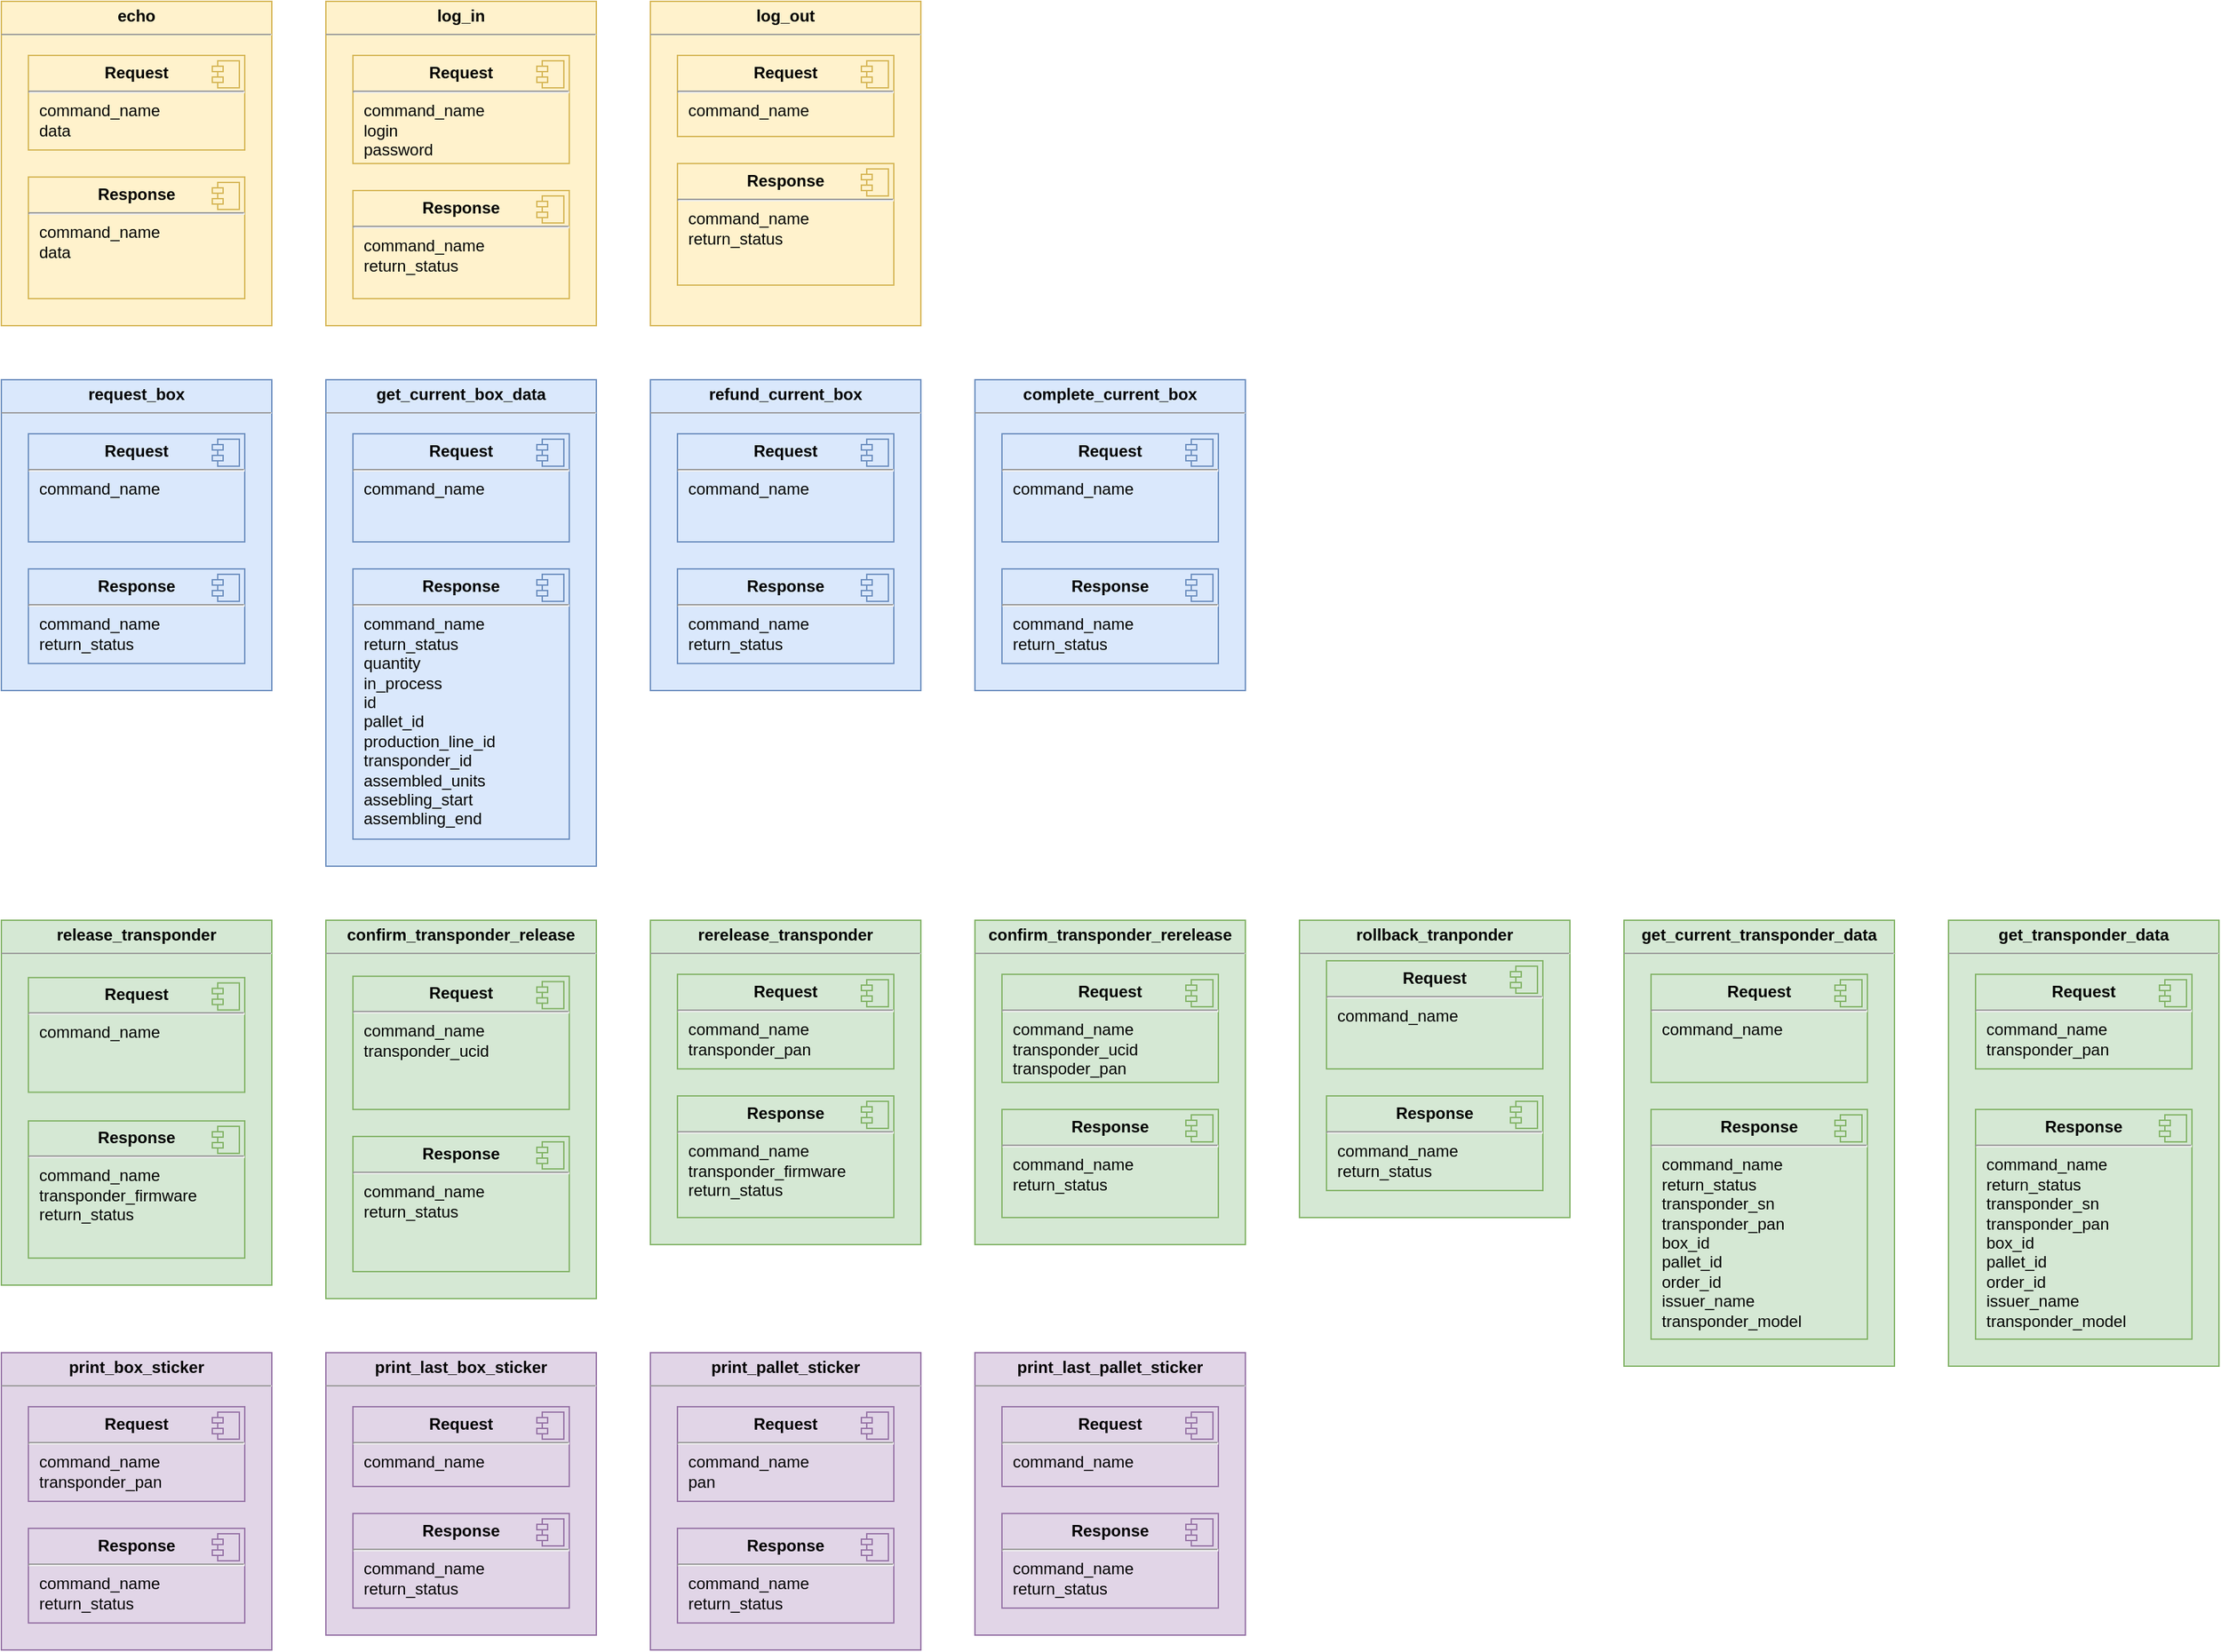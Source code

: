 <mxfile version="13.9.9" type="device"><diagram name="Страница — 1" id="kFqAxZqhLaCWA6rK5BQJ"><mxGraphModel dx="862" dy="2862" grid="1" gridSize="10" guides="1" tooltips="1" connect="1" arrows="1" fold="1" page="0" pageScale="1" pageWidth="3300" pageHeight="4681" math="0" shadow="0"><root><mxCell id="0"/><mxCell id="1" parent="0"/><mxCell id="i1aRWqeUmarmmDyaaDoz-25" value="&lt;p style=&quot;margin: 0px ; margin-top: 4px ; text-align: center&quot;&gt;&lt;b style=&quot;text-align: left&quot;&gt;rerelease_transponder&lt;/b&gt;&lt;br&gt;&lt;/p&gt;&lt;hr size=&quot;1&quot;&gt;&lt;div style=&quot;height: 2px&quot;&gt;&lt;/div&gt;" style="verticalAlign=top;align=left;overflow=fill;fontSize=12;fontFamily=Helvetica;html=1;fillColor=#d5e8d4;strokeColor=#82b366;" parent="1" vertex="1"><mxGeometry x="1320" y="-1240" width="200" height="240" as="geometry"/></mxCell><mxCell id="i1aRWqeUmarmmDyaaDoz-26" value="&lt;p style=&quot;margin: 0px ; margin-top: 6px ; text-align: center&quot;&gt;&lt;span style=&quot;text-align: left&quot;&gt;&lt;b&gt;Request&lt;/b&gt;&lt;/span&gt;&lt;br&gt;&lt;/p&gt;&lt;hr&gt;&lt;p style=&quot;border-color: var(--border-color); margin: 0px 0px 0px 8px;&quot;&gt;command_name&lt;br&gt;&lt;/p&gt;&lt;p style=&quot;border-color: var(--border-color); margin: 0px 0px 0px 8px;&quot;&gt;transponder_pan&lt;/p&gt;&lt;p style=&quot;margin: 0px ; margin-left: 8px&quot;&gt;&lt;br&gt;&lt;/p&gt;&lt;p style=&quot;margin: 0px ; margin-left: 8px&quot;&gt;&lt;br&gt;&lt;/p&gt;" style="align=left;overflow=fill;html=1;dropTarget=0;fillColor=#d5e8d4;strokeColor=#82b366;" parent="1" vertex="1"><mxGeometry x="1340" y="-1200" width="160" height="70" as="geometry"/></mxCell><mxCell id="i1aRWqeUmarmmDyaaDoz-27" value="" style="shape=component;jettyWidth=8;jettyHeight=4;fillColor=#d5e8d4;strokeColor=#82b366;" parent="i1aRWqeUmarmmDyaaDoz-26" vertex="1"><mxGeometry x="1" width="20" height="20" relative="1" as="geometry"><mxPoint x="-24" y="4" as="offset"/></mxGeometry></mxCell><mxCell id="i1aRWqeUmarmmDyaaDoz-28" value="&lt;p style=&quot;margin: 0px ; margin-top: 6px ; text-align: center&quot;&gt;&lt;span style=&quot;text-align: left&quot;&gt;&lt;b&gt;Response&lt;/b&gt;&lt;/span&gt;&lt;br&gt;&lt;/p&gt;&lt;hr&gt;&lt;p style=&quot;margin: 0px 0px 0px 8px&quot;&gt;command_name&lt;br&gt;&lt;/p&gt;&lt;p style=&quot;margin: 0px 0px 0px 8px&quot;&gt;&lt;span&gt;transponder_firmware&lt;/span&gt;&lt;br&gt;&lt;/p&gt;&lt;p style=&quot;margin: 0px ; margin-left: 8px&quot;&gt;return_status&lt;/p&gt;" style="align=left;overflow=fill;html=1;dropTarget=0;fillColor=#d5e8d4;strokeColor=#82b366;" parent="1" vertex="1"><mxGeometry x="1340" y="-1110" width="160" height="90" as="geometry"/></mxCell><mxCell id="i1aRWqeUmarmmDyaaDoz-29" value="" style="shape=component;jettyWidth=8;jettyHeight=4;fillColor=#d5e8d4;strokeColor=#82b366;" parent="i1aRWqeUmarmmDyaaDoz-28" vertex="1"><mxGeometry x="1" width="20" height="20" relative="1" as="geometry"><mxPoint x="-24" y="4" as="offset"/></mxGeometry></mxCell><mxCell id="i1aRWqeUmarmmDyaaDoz-17" value="&lt;p style=&quot;text-align: center ; margin: 4px 0px 0px&quot;&gt;&lt;b&gt;confirm_transponder_release&lt;/b&gt;&lt;/p&gt;&lt;hr size=&quot;1&quot;&gt;&lt;div style=&quot;height: 2px&quot;&gt;&lt;/div&gt;" style="verticalAlign=top;align=left;overflow=fill;fontSize=12;fontFamily=Helvetica;html=1;fillColor=#d5e8d4;strokeColor=#82b366;" parent="1" vertex="1"><mxGeometry x="1080" y="-1240" width="200" height="280" as="geometry"/></mxCell><mxCell id="i1aRWqeUmarmmDyaaDoz-18" value="&lt;p style=&quot;margin: 0px ; margin-top: 6px ; text-align: center&quot;&gt;&lt;span style=&quot;text-align: left&quot;&gt;&lt;b&gt;Request&lt;/b&gt;&lt;/span&gt;&lt;br&gt;&lt;/p&gt;&lt;hr&gt;&lt;p style=&quot;margin: 0px 0px 0px 8px&quot;&gt;command_name&lt;br&gt;&lt;/p&gt;&lt;p style=&quot;margin: 0px 0px 0px 8px&quot;&gt;&lt;span&gt;transponder_ucid&lt;/span&gt;&lt;br&gt;&lt;/p&gt;&lt;p style=&quot;margin: 0px ; margin-left: 8px&quot;&gt;&lt;br&gt;&lt;/p&gt;" style="align=left;overflow=fill;html=1;dropTarget=0;fillColor=#d5e8d4;strokeColor=#82b366;" parent="1" vertex="1"><mxGeometry x="1100" y="-1198.57" width="160" height="98.57" as="geometry"/></mxCell><mxCell id="i1aRWqeUmarmmDyaaDoz-19" value="" style="shape=component;jettyWidth=8;jettyHeight=4;fillColor=#d5e8d4;strokeColor=#82b366;" parent="i1aRWqeUmarmmDyaaDoz-18" vertex="1"><mxGeometry x="1" width="20" height="20" relative="1" as="geometry"><mxPoint x="-24" y="4" as="offset"/></mxGeometry></mxCell><mxCell id="i1aRWqeUmarmmDyaaDoz-20" value="&lt;p style=&quot;margin: 0px ; margin-top: 6px ; text-align: center&quot;&gt;&lt;span style=&quot;text-align: left&quot;&gt;&lt;b&gt;Response&lt;/b&gt;&lt;/span&gt;&lt;br&gt;&lt;/p&gt;&lt;hr&gt;&lt;p style=&quot;margin: 0px 0px 0px 8px&quot;&gt;command_name&lt;br&gt;&lt;/p&gt;&lt;p style=&quot;margin: 0px 0px 0px 8px&quot;&gt;&lt;span&gt;return_status&lt;/span&gt;&lt;br&gt;&lt;/p&gt;" style="align=left;overflow=fill;html=1;dropTarget=0;fillColor=#d5e8d4;strokeColor=#82b366;" parent="1" vertex="1"><mxGeometry x="1100" y="-1080" width="160" height="100" as="geometry"/></mxCell><mxCell id="i1aRWqeUmarmmDyaaDoz-21" value="" style="shape=component;jettyWidth=8;jettyHeight=4;fillColor=#d5e8d4;strokeColor=#82b366;" parent="i1aRWqeUmarmmDyaaDoz-20" vertex="1"><mxGeometry x="1" width="20" height="20" relative="1" as="geometry"><mxPoint x="-24" y="4" as="offset"/></mxGeometry></mxCell><mxCell id="i1aRWqeUmarmmDyaaDoz-31" value="&lt;p style=&quot;text-align: center ; margin: 4px 0px 0px&quot;&gt;&lt;b&gt;confirm_transponder_rerelease&lt;/b&gt;&lt;/p&gt;&lt;hr size=&quot;1&quot;&gt;&lt;div style=&quot;height: 2px&quot;&gt;&lt;/div&gt;" style="verticalAlign=top;align=left;overflow=fill;fontSize=12;fontFamily=Helvetica;html=1;fillColor=#d5e8d4;strokeColor=#82b366;" parent="1" vertex="1"><mxGeometry x="1560" y="-1240" width="200" height="240" as="geometry"/></mxCell><mxCell id="i1aRWqeUmarmmDyaaDoz-32" value="&lt;p style=&quot;margin: 0px ; margin-top: 6px ; text-align: center&quot;&gt;&lt;span style=&quot;text-align: left&quot;&gt;&lt;b&gt;Request&lt;/b&gt;&lt;/span&gt;&lt;br&gt;&lt;/p&gt;&lt;hr&gt;&lt;p style=&quot;margin: 0px ; margin-left: 8px&quot;&gt;command_name&lt;/p&gt;&lt;p style=&quot;margin: 0px ; margin-left: 8px&quot;&gt;transponder_ucid&lt;/p&gt;&lt;p style=&quot;margin: 0px ; margin-left: 8px&quot;&gt;transpoder_pan&lt;/p&gt;" style="align=left;overflow=fill;html=1;dropTarget=0;fillColor=#d5e8d4;strokeColor=#82b366;" parent="1" vertex="1"><mxGeometry x="1580" y="-1200" width="160" height="80" as="geometry"/></mxCell><mxCell id="i1aRWqeUmarmmDyaaDoz-33" value="" style="shape=component;jettyWidth=8;jettyHeight=4;fillColor=#d5e8d4;strokeColor=#82b366;" parent="i1aRWqeUmarmmDyaaDoz-32" vertex="1"><mxGeometry x="1" width="20" height="20" relative="1" as="geometry"><mxPoint x="-24" y="4" as="offset"/></mxGeometry></mxCell><mxCell id="i1aRWqeUmarmmDyaaDoz-34" value="&lt;p style=&quot;margin: 0px ; margin-top: 6px ; text-align: center&quot;&gt;&lt;span style=&quot;text-align: left&quot;&gt;&lt;b&gt;Response&lt;/b&gt;&lt;/span&gt;&lt;br&gt;&lt;/p&gt;&lt;hr&gt;&lt;p style=&quot;margin: 0px 0px 0px 8px&quot;&gt;command_name&lt;br&gt;&lt;/p&gt;&lt;p style=&quot;margin: 0px 0px 0px 8px&quot;&gt;&lt;span&gt;return_status&lt;/span&gt;&lt;br&gt;&lt;/p&gt;" style="align=left;overflow=fill;html=1;dropTarget=0;fillColor=#d5e8d4;strokeColor=#82b366;" parent="1" vertex="1"><mxGeometry x="1580" y="-1100" width="160" height="80" as="geometry"/></mxCell><mxCell id="i1aRWqeUmarmmDyaaDoz-35" value="" style="shape=component;jettyWidth=8;jettyHeight=4;fillColor=#d5e8d4;strokeColor=#82b366;" parent="i1aRWqeUmarmmDyaaDoz-34" vertex="1"><mxGeometry x="1" width="20" height="20" relative="1" as="geometry"><mxPoint x="-24" y="4" as="offset"/></mxGeometry></mxCell><mxCell id="i1aRWqeUmarmmDyaaDoz-44" value="&lt;p style=&quot;text-align: center; margin: 4px 0px 0px;&quot;&gt;&lt;b&gt;log_in&lt;/b&gt;&lt;/p&gt;&lt;hr size=&quot;1&quot;&gt;&lt;div style=&quot;height: 2px&quot;&gt;&lt;/div&gt;" style="verticalAlign=top;align=left;overflow=fill;fontSize=12;fontFamily=Helvetica;html=1;strokeColor=#d6b656;fillColor=#fff2cc;" parent="1" vertex="1"><mxGeometry x="1080" y="-1920" width="200" height="240" as="geometry"/></mxCell><mxCell id="i1aRWqeUmarmmDyaaDoz-45" value="&lt;p style=&quot;margin: 0px ; margin-top: 6px ; text-align: center&quot;&gt;&lt;span style=&quot;text-align: left&quot;&gt;&lt;b&gt;Request&lt;/b&gt;&lt;/span&gt;&lt;br&gt;&lt;/p&gt;&lt;hr&gt;&lt;p style=&quot;margin: 0px ; margin-left: 8px&quot;&gt;command_name&lt;br&gt;&lt;/p&gt;&lt;p style=&quot;margin: 0px ; margin-left: 8px&quot;&gt;login&lt;/p&gt;&lt;p style=&quot;margin: 0px ; margin-left: 8px&quot;&gt;password&lt;/p&gt;&lt;p style=&quot;margin: 0px ; margin-left: 8px&quot;&gt;&lt;br&gt;&lt;/p&gt;" style="align=left;overflow=fill;html=1;dropTarget=0;fillColor=#fff2cc;strokeColor=#d6b656;" parent="1" vertex="1"><mxGeometry x="1100" y="-1880" width="160" height="80" as="geometry"/></mxCell><mxCell id="i1aRWqeUmarmmDyaaDoz-46" value="" style="shape=component;jettyWidth=8;jettyHeight=4;fillColor=#fff2cc;strokeColor=#d6b656;" parent="i1aRWqeUmarmmDyaaDoz-45" vertex="1"><mxGeometry x="1" width="20" height="20" relative="1" as="geometry"><mxPoint x="-24" y="4" as="offset"/></mxGeometry></mxCell><mxCell id="i1aRWqeUmarmmDyaaDoz-47" value="&lt;p style=&quot;margin: 0px ; margin-top: 6px ; text-align: center&quot;&gt;&lt;span style=&quot;text-align: left&quot;&gt;&lt;b&gt;Response&lt;/b&gt;&lt;/span&gt;&lt;br&gt;&lt;/p&gt;&lt;hr&gt;&lt;p style=&quot;margin: 0px 0px 0px 8px&quot;&gt;command_name&lt;br&gt;&lt;/p&gt;&lt;p style=&quot;margin: 0px ; margin-left: 8px&quot;&gt;&lt;span&gt;return_status&lt;/span&gt;&lt;/p&gt;&lt;p style=&quot;margin: 0px ; margin-left: 8px&quot;&gt;&lt;br&gt;&lt;/p&gt;&lt;p style=&quot;margin: 0px ; margin-left: 8px&quot;&gt;&lt;br&gt;&lt;/p&gt;" style="align=left;overflow=fill;html=1;dropTarget=0;fillColor=#fff2cc;strokeColor=#d6b656;" parent="1" vertex="1"><mxGeometry x="1100" y="-1780" width="160" height="80" as="geometry"/></mxCell><mxCell id="i1aRWqeUmarmmDyaaDoz-48" value="" style="shape=component;jettyWidth=8;jettyHeight=4;fillColor=#fff2cc;strokeColor=#d6b656;" parent="i1aRWqeUmarmmDyaaDoz-47" vertex="1"><mxGeometry x="1" width="20" height="20" relative="1" as="geometry"><mxPoint x="-24" y="4" as="offset"/></mxGeometry></mxCell><mxCell id="1n4xFFLPmtJnN53PhAfy-1" value="&lt;p style=&quot;text-align: center; margin: 4px 0px 0px;&quot;&gt;&lt;b&gt;echo&lt;/b&gt;&lt;/p&gt;&lt;hr size=&quot;1&quot;&gt;&lt;div style=&quot;height: 2px&quot;&gt;&lt;/div&gt;" style="verticalAlign=top;align=left;overflow=fill;fontSize=12;fontFamily=Helvetica;html=1;fillColor=#fff2cc;strokeColor=#d6b656;" parent="1" vertex="1"><mxGeometry x="840" y="-1920" width="200" height="240" as="geometry"/></mxCell><mxCell id="1n4xFFLPmtJnN53PhAfy-2" value="&lt;p style=&quot;margin: 0px ; margin-top: 6px ; text-align: center&quot;&gt;&lt;span style=&quot;text-align: left&quot;&gt;&lt;b&gt;Request&lt;/b&gt;&lt;/span&gt;&lt;br&gt;&lt;/p&gt;&lt;hr&gt;&lt;p style=&quot;margin: 0px ; margin-left: 8px&quot;&gt;command_name&lt;br&gt;&lt;/p&gt;&lt;p style=&quot;margin: 0px ; margin-left: 8px&quot;&gt;data&lt;/p&gt;&lt;p style=&quot;margin: 0px ; margin-left: 8px&quot;&gt;&lt;br&gt;&lt;/p&gt;" style="align=left;overflow=fill;html=1;dropTarget=0;fillColor=#fff2cc;strokeColor=#d6b656;" parent="1" vertex="1"><mxGeometry x="860" y="-1880" width="160" height="70" as="geometry"/></mxCell><mxCell id="1n4xFFLPmtJnN53PhAfy-3" value="" style="shape=component;jettyWidth=8;jettyHeight=4;fillColor=#fff2cc;strokeColor=#d6b656;" parent="1n4xFFLPmtJnN53PhAfy-2" vertex="1"><mxGeometry x="1" width="20" height="20" relative="1" as="geometry"><mxPoint x="-24" y="4" as="offset"/></mxGeometry></mxCell><mxCell id="1n4xFFLPmtJnN53PhAfy-4" value="&lt;p style=&quot;margin: 0px ; margin-top: 6px ; text-align: center&quot;&gt;&lt;span style=&quot;text-align: left&quot;&gt;&lt;b&gt;Response&lt;/b&gt;&lt;/span&gt;&lt;br&gt;&lt;/p&gt;&lt;hr&gt;&lt;p style=&quot;margin: 0px 0px 0px 8px&quot;&gt;command_name&lt;br&gt;&lt;/p&gt;&lt;p style=&quot;margin: 0px ; margin-left: 8px&quot;&gt;data&lt;/p&gt;&lt;p style=&quot;margin: 0px ; margin-left: 8px&quot;&gt;&lt;br&gt;&lt;/p&gt;&lt;p style=&quot;margin: 0px ; margin-left: 8px&quot;&gt;&lt;br&gt;&lt;/p&gt;" style="align=left;overflow=fill;html=1;dropTarget=0;fillColor=#fff2cc;strokeColor=#d6b656;" parent="1" vertex="1"><mxGeometry x="860" y="-1790" width="160" height="90" as="geometry"/></mxCell><mxCell id="1n4xFFLPmtJnN53PhAfy-5" value="" style="shape=component;jettyWidth=8;jettyHeight=4;fillColor=#fff2cc;strokeColor=#d6b656;" parent="1n4xFFLPmtJnN53PhAfy-4" vertex="1"><mxGeometry x="1" width="20" height="20" relative="1" as="geometry"><mxPoint x="-24" y="4" as="offset"/></mxGeometry></mxCell><mxCell id="IBMiSXN4Z4BnC2q4ii5H-1" value="&lt;p style=&quot;text-align: center ; margin: 4px 0px 0px&quot;&gt;&lt;b&gt;print_box_sticker&lt;/b&gt;&lt;/p&gt;&lt;hr size=&quot;1&quot;&gt;&lt;div style=&quot;height: 2px&quot;&gt;&lt;/div&gt;" style="verticalAlign=top;align=left;overflow=fill;fontSize=12;fontFamily=Helvetica;html=1;fillColor=#e1d5e7;strokeColor=#9673a6;" parent="1" vertex="1"><mxGeometry x="840" y="-920" width="200" height="220" as="geometry"/></mxCell><mxCell id="IBMiSXN4Z4BnC2q4ii5H-2" value="&lt;p style=&quot;margin: 0px ; margin-top: 6px ; text-align: center&quot;&gt;&lt;span style=&quot;text-align: left&quot;&gt;&lt;b&gt;Request&lt;/b&gt;&lt;/span&gt;&lt;br&gt;&lt;/p&gt;&lt;hr&gt;&lt;p style=&quot;margin: 0px ; margin-left: 8px&quot;&gt;command_name&lt;br&gt;&lt;/p&gt;&lt;p style=&quot;margin: 0px ; margin-left: 8px&quot;&gt;transponder_pan&lt;/p&gt;&lt;p style=&quot;margin: 0px ; margin-left: 8px&quot;&gt;&lt;br&gt;&lt;/p&gt;&lt;p style=&quot;margin: 0px ; margin-left: 8px&quot;&gt;&lt;br&gt;&lt;/p&gt;" style="align=left;overflow=fill;html=1;dropTarget=0;fillColor=#e1d5e7;strokeColor=#9673a6;" parent="1" vertex="1"><mxGeometry x="860" y="-880" width="160" height="70" as="geometry"/></mxCell><mxCell id="IBMiSXN4Z4BnC2q4ii5H-3" value="" style="shape=component;jettyWidth=8;jettyHeight=4;fillColor=#e1d5e7;strokeColor=#9673a6;" parent="IBMiSXN4Z4BnC2q4ii5H-2" vertex="1"><mxGeometry x="1" width="20" height="20" relative="1" as="geometry"><mxPoint x="-24" y="4" as="offset"/></mxGeometry></mxCell><mxCell id="IBMiSXN4Z4BnC2q4ii5H-4" value="&lt;p style=&quot;margin: 0px ; margin-top: 6px ; text-align: center&quot;&gt;&lt;span style=&quot;text-align: left&quot;&gt;&lt;b&gt;Response&lt;/b&gt;&lt;/span&gt;&lt;br&gt;&lt;/p&gt;&lt;hr&gt;&lt;p style=&quot;margin: 0px 0px 0px 8px&quot;&gt;command_name&lt;br&gt;&lt;/p&gt;&lt;p style=&quot;margin: 0px 0px 0px 8px&quot;&gt;&lt;span&gt;return_status&lt;/span&gt;&lt;br&gt;&lt;/p&gt;&lt;p style=&quot;margin: 0px ; margin-left: 8px&quot;&gt;&lt;br&gt;&lt;/p&gt;&lt;p style=&quot;margin: 0px ; margin-left: 8px&quot;&gt;&lt;br&gt;&lt;/p&gt;&lt;p style=&quot;margin: 0px ; margin-left: 8px&quot;&gt;&lt;br&gt;&lt;/p&gt;" style="align=left;overflow=fill;html=1;dropTarget=0;fillColor=#e1d5e7;strokeColor=#9673a6;" parent="1" vertex="1"><mxGeometry x="860" y="-790" width="160" height="70" as="geometry"/></mxCell><mxCell id="IBMiSXN4Z4BnC2q4ii5H-5" value="" style="shape=component;jettyWidth=8;jettyHeight=4;fillColor=#e1d5e7;strokeColor=#9673a6;" parent="IBMiSXN4Z4BnC2q4ii5H-4" vertex="1"><mxGeometry x="1" width="20" height="20" relative="1" as="geometry"><mxPoint x="-24" y="4" as="offset"/></mxGeometry></mxCell><mxCell id="IBMiSXN4Z4BnC2q4ii5H-11" value="&lt;p style=&quot;text-align: center ; margin: 4px 0px 0px&quot;&gt;&lt;b&gt;print_pallet_sticker&lt;/b&gt;&lt;/p&gt;&lt;hr size=&quot;1&quot;&gt;&lt;div style=&quot;height: 2px&quot;&gt;&lt;/div&gt;" style="verticalAlign=top;align=left;overflow=fill;fontSize=12;fontFamily=Helvetica;html=1;fillColor=#e1d5e7;strokeColor=#9673a6;" parent="1" vertex="1"><mxGeometry x="1320" y="-920" width="200" height="220" as="geometry"/></mxCell><mxCell id="IBMiSXN4Z4BnC2q4ii5H-12" value="&lt;p style=&quot;margin: 0px ; margin-top: 6px ; text-align: center&quot;&gt;&lt;span style=&quot;text-align: left&quot;&gt;&lt;b&gt;Request&lt;/b&gt;&lt;/span&gt;&lt;br&gt;&lt;/p&gt;&lt;hr&gt;&lt;p style=&quot;margin: 0px ; margin-left: 8px&quot;&gt;command_name&lt;br&gt;&lt;/p&gt;&lt;p style=&quot;margin: 0px ; margin-left: 8px&quot;&gt;pan&lt;/p&gt;&lt;p style=&quot;margin: 0px ; margin-left: 8px&quot;&gt;&lt;br&gt;&lt;/p&gt;&lt;p style=&quot;margin: 0px ; margin-left: 8px&quot;&gt;&lt;br&gt;&lt;/p&gt;" style="align=left;overflow=fill;html=1;dropTarget=0;fillColor=#e1d5e7;strokeColor=#9673a6;" parent="1" vertex="1"><mxGeometry x="1340" y="-880" width="160" height="70" as="geometry"/></mxCell><mxCell id="IBMiSXN4Z4BnC2q4ii5H-13" value="" style="shape=component;jettyWidth=8;jettyHeight=4;fillColor=#e1d5e7;strokeColor=#9673a6;" parent="IBMiSXN4Z4BnC2q4ii5H-12" vertex="1"><mxGeometry x="1" width="20" height="20" relative="1" as="geometry"><mxPoint x="-24" y="4" as="offset"/></mxGeometry></mxCell><mxCell id="IBMiSXN4Z4BnC2q4ii5H-14" value="&lt;p style=&quot;margin: 0px ; margin-top: 6px ; text-align: center&quot;&gt;&lt;span style=&quot;text-align: left&quot;&gt;&lt;b&gt;Response&lt;/b&gt;&lt;/span&gt;&lt;br&gt;&lt;/p&gt;&lt;hr&gt;&lt;p style=&quot;margin: 0px 0px 0px 8px&quot;&gt;command_name&lt;br&gt;&lt;/p&gt;&lt;p style=&quot;margin: 0px 0px 0px 8px&quot;&gt;&lt;span&gt;return_status&lt;/span&gt;&lt;br&gt;&lt;/p&gt;&lt;p style=&quot;margin: 0px ; margin-left: 8px&quot;&gt;&lt;br&gt;&lt;/p&gt;&lt;p style=&quot;margin: 0px ; margin-left: 8px&quot;&gt;&lt;br&gt;&lt;/p&gt;&lt;p style=&quot;margin: 0px ; margin-left: 8px&quot;&gt;&lt;br&gt;&lt;/p&gt;" style="align=left;overflow=fill;html=1;dropTarget=0;fillColor=#e1d5e7;strokeColor=#9673a6;" parent="1" vertex="1"><mxGeometry x="1340" y="-790" width="160" height="70" as="geometry"/></mxCell><mxCell id="IBMiSXN4Z4BnC2q4ii5H-15" value="" style="shape=component;jettyWidth=8;jettyHeight=4;fillColor=#e1d5e7;strokeColor=#9673a6;" parent="IBMiSXN4Z4BnC2q4ii5H-14" vertex="1"><mxGeometry x="1" width="20" height="20" relative="1" as="geometry"><mxPoint x="-24" y="4" as="offset"/></mxGeometry></mxCell><mxCell id="IBMiSXN4Z4BnC2q4ii5H-20" value="&lt;p style=&quot;text-align: center ; margin: 4px 0px 0px&quot;&gt;&lt;b&gt;print_last_box_sticker&lt;/b&gt;&lt;/p&gt;&lt;hr size=&quot;1&quot;&gt;&lt;div style=&quot;height: 2px&quot;&gt;&lt;/div&gt;" style="verticalAlign=top;align=left;overflow=fill;fontSize=12;fontFamily=Helvetica;html=1;fillColor=#e1d5e7;strokeColor=#9673a6;" parent="1" vertex="1"><mxGeometry x="1080" y="-920" width="200" height="209" as="geometry"/></mxCell><mxCell id="IBMiSXN4Z4BnC2q4ii5H-21" value="&lt;p style=&quot;margin: 0px ; margin-top: 6px ; text-align: center&quot;&gt;&lt;span style=&quot;text-align: left&quot;&gt;&lt;b&gt;Request&lt;/b&gt;&lt;/span&gt;&lt;br&gt;&lt;/p&gt;&lt;hr&gt;&lt;p style=&quot;margin: 0px ; margin-left: 8px&quot;&gt;command_name&lt;/p&gt;&lt;p style=&quot;margin: 0px ; margin-left: 8px&quot;&gt;&lt;br&gt;&lt;/p&gt;&lt;p style=&quot;margin: 0px ; margin-left: 8px&quot;&gt;&lt;br&gt;&lt;/p&gt;" style="align=left;overflow=fill;html=1;dropTarget=0;fillColor=#e1d5e7;strokeColor=#9673a6;" parent="1" vertex="1"><mxGeometry x="1100" y="-880" width="160" height="59" as="geometry"/></mxCell><mxCell id="IBMiSXN4Z4BnC2q4ii5H-22" value="" style="shape=component;jettyWidth=8;jettyHeight=4;fillColor=#e1d5e7;strokeColor=#9673a6;" parent="IBMiSXN4Z4BnC2q4ii5H-21" vertex="1"><mxGeometry x="1" width="20" height="20" relative="1" as="geometry"><mxPoint x="-24" y="4" as="offset"/></mxGeometry></mxCell><mxCell id="IBMiSXN4Z4BnC2q4ii5H-23" value="&lt;p style=&quot;margin: 0px ; margin-top: 6px ; text-align: center&quot;&gt;&lt;span style=&quot;text-align: left&quot;&gt;&lt;b&gt;Response&lt;/b&gt;&lt;/span&gt;&lt;br&gt;&lt;/p&gt;&lt;hr&gt;&lt;p style=&quot;margin: 0px 0px 0px 8px&quot;&gt;command_name&lt;br&gt;&lt;/p&gt;&lt;p style=&quot;margin: 0px 0px 0px 8px&quot;&gt;&lt;span&gt;return_status&lt;/span&gt;&lt;br&gt;&lt;/p&gt;&lt;p style=&quot;margin: 0px ; margin-left: 8px&quot;&gt;&lt;br&gt;&lt;/p&gt;&lt;p style=&quot;margin: 0px ; margin-left: 8px&quot;&gt;&lt;br&gt;&lt;/p&gt;&lt;p style=&quot;margin: 0px ; margin-left: 8px&quot;&gt;&lt;br&gt;&lt;/p&gt;" style="align=left;overflow=fill;html=1;dropTarget=0;fillColor=#e1d5e7;strokeColor=#9673a6;" parent="1" vertex="1"><mxGeometry x="1100" y="-801" width="160" height="70" as="geometry"/></mxCell><mxCell id="IBMiSXN4Z4BnC2q4ii5H-24" value="" style="shape=component;jettyWidth=8;jettyHeight=4;fillColor=#e1d5e7;strokeColor=#9673a6;" parent="IBMiSXN4Z4BnC2q4ii5H-23" vertex="1"><mxGeometry x="1" width="20" height="20" relative="1" as="geometry"><mxPoint x="-24" y="4" as="offset"/></mxGeometry></mxCell><mxCell id="IBMiSXN4Z4BnC2q4ii5H-29" value="&lt;p style=&quot;text-align: center ; margin: 4px 0px 0px&quot;&gt;&lt;b&gt;print_last_pallet_sticker&lt;/b&gt;&lt;/p&gt;&lt;hr size=&quot;1&quot;&gt;&lt;div style=&quot;height: 2px&quot;&gt;&lt;/div&gt;" style="verticalAlign=top;align=left;overflow=fill;fontSize=12;fontFamily=Helvetica;html=1;fillColor=#e1d5e7;strokeColor=#9673a6;" parent="1" vertex="1"><mxGeometry x="1560" y="-920" width="200" height="209" as="geometry"/></mxCell><mxCell id="IBMiSXN4Z4BnC2q4ii5H-30" value="&lt;p style=&quot;margin: 0px ; margin-top: 6px ; text-align: center&quot;&gt;&lt;span style=&quot;text-align: left&quot;&gt;&lt;b&gt;Request&lt;/b&gt;&lt;/span&gt;&lt;br&gt;&lt;/p&gt;&lt;hr&gt;&lt;p style=&quot;margin: 0px ; margin-left: 8px&quot;&gt;command_name&lt;/p&gt;&lt;p style=&quot;margin: 0px ; margin-left: 8px&quot;&gt;&lt;br&gt;&lt;/p&gt;&lt;p style=&quot;margin: 0px ; margin-left: 8px&quot;&gt;&lt;br&gt;&lt;/p&gt;" style="align=left;overflow=fill;html=1;dropTarget=0;fillColor=#e1d5e7;strokeColor=#9673a6;" parent="1" vertex="1"><mxGeometry x="1580" y="-880" width="160" height="59" as="geometry"/></mxCell><mxCell id="IBMiSXN4Z4BnC2q4ii5H-31" value="" style="shape=component;jettyWidth=8;jettyHeight=4;fillColor=#e1d5e7;strokeColor=#9673a6;" parent="IBMiSXN4Z4BnC2q4ii5H-30" vertex="1"><mxGeometry x="1" width="20" height="20" relative="1" as="geometry"><mxPoint x="-24" y="4" as="offset"/></mxGeometry></mxCell><mxCell id="IBMiSXN4Z4BnC2q4ii5H-32" value="&lt;p style=&quot;margin: 0px ; margin-top: 6px ; text-align: center&quot;&gt;&lt;span style=&quot;text-align: left&quot;&gt;&lt;b&gt;Response&lt;/b&gt;&lt;/span&gt;&lt;br&gt;&lt;/p&gt;&lt;hr&gt;&lt;p style=&quot;margin: 0px 0px 0px 8px&quot;&gt;command_name&lt;br&gt;&lt;/p&gt;&lt;p style=&quot;margin: 0px 0px 0px 8px&quot;&gt;&lt;span&gt;return_status&lt;/span&gt;&lt;br&gt;&lt;/p&gt;&lt;p style=&quot;margin: 0px ; margin-left: 8px&quot;&gt;&lt;br&gt;&lt;/p&gt;&lt;p style=&quot;margin: 0px ; margin-left: 8px&quot;&gt;&lt;br&gt;&lt;/p&gt;&lt;p style=&quot;margin: 0px ; margin-left: 8px&quot;&gt;&lt;br&gt;&lt;/p&gt;" style="align=left;overflow=fill;html=1;dropTarget=0;fillColor=#e1d5e7;strokeColor=#9673a6;" parent="1" vertex="1"><mxGeometry x="1580" y="-801" width="160" height="70" as="geometry"/></mxCell><mxCell id="IBMiSXN4Z4BnC2q4ii5H-33" value="" style="shape=component;jettyWidth=8;jettyHeight=4;fillColor=#e1d5e7;strokeColor=#9673a6;" parent="IBMiSXN4Z4BnC2q4ii5H-32" vertex="1"><mxGeometry x="1" width="20" height="20" relative="1" as="geometry"><mxPoint x="-24" y="4" as="offset"/></mxGeometry></mxCell><mxCell id="tZAkMe6xcDXeaFTMS7hM-1" value="&lt;p style=&quot;margin: 0px ; margin-top: 4px ; text-align: center&quot;&gt;&lt;b style=&quot;text-align: left&quot;&gt;rollback_tranponder&lt;/b&gt;&lt;br&gt;&lt;/p&gt;&lt;hr size=&quot;1&quot;&gt;&lt;div style=&quot;height: 2px&quot;&gt;&lt;/div&gt;" style="verticalAlign=top;align=left;overflow=fill;fontSize=12;fontFamily=Helvetica;html=1;fillColor=#d5e8d4;strokeColor=#82b366;" parent="1" vertex="1"><mxGeometry x="1800" y="-1240" width="200" height="220" as="geometry"/></mxCell><mxCell id="tZAkMe6xcDXeaFTMS7hM-2" value="&lt;p style=&quot;margin: 0px ; margin-top: 6px ; text-align: center&quot;&gt;&lt;span style=&quot;text-align: left&quot;&gt;&lt;b&gt;Request&lt;/b&gt;&lt;/span&gt;&lt;br&gt;&lt;/p&gt;&lt;hr&gt;&lt;p style=&quot;margin: 0px ; margin-left: 8px&quot;&gt;command_name&lt;br&gt;&lt;/p&gt;&lt;p style=&quot;margin: 0px ; margin-left: 8px&quot;&gt;&lt;br&gt;&lt;/p&gt;" style="align=left;overflow=fill;html=1;dropTarget=0;fillColor=#d5e8d4;strokeColor=#82b366;" parent="1" vertex="1"><mxGeometry x="1820" y="-1210" width="160" height="80" as="geometry"/></mxCell><mxCell id="tZAkMe6xcDXeaFTMS7hM-3" value="" style="shape=component;jettyWidth=8;jettyHeight=4;fillColor=#d5e8d4;strokeColor=#82b366;" parent="tZAkMe6xcDXeaFTMS7hM-2" vertex="1"><mxGeometry x="1" width="20" height="20" relative="1" as="geometry"><mxPoint x="-24" y="4" as="offset"/></mxGeometry></mxCell><mxCell id="tZAkMe6xcDXeaFTMS7hM-4" value="&lt;p style=&quot;margin: 0px ; margin-top: 6px ; text-align: center&quot;&gt;&lt;span style=&quot;text-align: left&quot;&gt;&lt;b&gt;Response&lt;/b&gt;&lt;/span&gt;&lt;br&gt;&lt;/p&gt;&lt;hr&gt;&lt;p style=&quot;margin: 0px 0px 0px 8px&quot;&gt;command_name&lt;br&gt;&lt;/p&gt;&lt;p style=&quot;margin: 0px 0px 0px 8px&quot;&gt;&lt;span&gt;return_status&lt;/span&gt;&lt;br&gt;&lt;/p&gt;" style="align=left;overflow=fill;html=1;dropTarget=0;fillColor=#d5e8d4;strokeColor=#82b366;" parent="1" vertex="1"><mxGeometry x="1820" y="-1110" width="160" height="70" as="geometry"/></mxCell><mxCell id="tZAkMe6xcDXeaFTMS7hM-5" value="" style="shape=component;jettyWidth=8;jettyHeight=4;fillColor=#d5e8d4;strokeColor=#82b366;" parent="tZAkMe6xcDXeaFTMS7hM-4" vertex="1"><mxGeometry x="1" width="20" height="20" relative="1" as="geometry"><mxPoint x="-24" y="4" as="offset"/></mxGeometry></mxCell><mxCell id="wfuIW9TilBbVlw1HXsoY-1" value="&lt;p style=&quot;text-align: center ; margin: 4px 0px 0px&quot;&gt;&lt;b&gt;get_current_box_data&lt;/b&gt;&lt;/p&gt;&lt;hr size=&quot;1&quot;&gt;&lt;div style=&quot;height: 2px&quot;&gt;&lt;/div&gt;" style="verticalAlign=top;align=left;overflow=fill;fontSize=12;fontFamily=Helvetica;html=1;strokeColor=#6c8ebf;fillColor=#dae8fc;" parent="1" vertex="1"><mxGeometry x="1080" y="-1640" width="200" height="360" as="geometry"/></mxCell><mxCell id="wfuIW9TilBbVlw1HXsoY-2" value="&lt;p style=&quot;margin: 0px ; margin-top: 6px ; text-align: center&quot;&gt;&lt;span style=&quot;text-align: left&quot;&gt;&lt;b&gt;Request&lt;/b&gt;&lt;/span&gt;&lt;br&gt;&lt;/p&gt;&lt;hr&gt;&lt;p style=&quot;margin: 0px ; margin-left: 8px&quot;&gt;command_name&lt;/p&gt;&lt;p style=&quot;margin: 0px ; margin-left: 8px&quot;&gt;&lt;br&gt;&lt;/p&gt;" style="align=left;overflow=fill;html=1;dropTarget=0;fillColor=#dae8fc;strokeColor=#6c8ebf;" parent="1" vertex="1"><mxGeometry x="1100" y="-1600" width="160" height="80" as="geometry"/></mxCell><mxCell id="wfuIW9TilBbVlw1HXsoY-3" value="" style="shape=component;jettyWidth=8;jettyHeight=4;fillColor=#dae8fc;strokeColor=#6c8ebf;" parent="wfuIW9TilBbVlw1HXsoY-2" vertex="1"><mxGeometry x="1" width="20" height="20" relative="1" as="geometry"><mxPoint x="-24" y="4" as="offset"/></mxGeometry></mxCell><mxCell id="wfuIW9TilBbVlw1HXsoY-4" value="&lt;p style=&quot;margin: 0px ; margin-top: 6px ; text-align: center&quot;&gt;&lt;span style=&quot;text-align: left&quot;&gt;&lt;b&gt;Response&lt;/b&gt;&lt;/span&gt;&lt;br&gt;&lt;/p&gt;&lt;hr&gt;&lt;p style=&quot;margin: 0px 0px 0px 8px&quot;&gt;command_name&lt;br&gt;&lt;/p&gt;&lt;p style=&quot;margin: 0px ; margin-left: 8px&quot;&gt;&lt;span&gt;return_status&lt;/span&gt;&lt;br&gt;&lt;/p&gt;&lt;p style=&quot;margin: 0px 0px 0px 8px&quot;&gt;quantity&lt;/p&gt;&lt;p style=&quot;margin: 0px 0px 0px 8px&quot;&gt;in_process&lt;/p&gt;&lt;p style=&quot;margin: 0px 0px 0px 8px&quot;&gt;id&lt;/p&gt;&lt;p style=&quot;margin: 0px 0px 0px 8px&quot;&gt;pallet_id&lt;/p&gt;&lt;p style=&quot;margin: 0px 0px 0px 8px&quot;&gt;&lt;span&gt;production_line_id&lt;/span&gt;&lt;br&gt;&lt;/p&gt;&lt;p style=&quot;margin: 0px 0px 0px 8px&quot;&gt;&lt;span&gt;transponder_id&lt;/span&gt;&lt;/p&gt;&lt;p style=&quot;margin: 0px 0px 0px 8px&quot;&gt;assembled_units&lt;/p&gt;&lt;p style=&quot;margin: 0px 0px 0px 8px&quot;&gt;assebling_start&lt;/p&gt;&lt;p style=&quot;margin: 0px 0px 0px 8px&quot;&gt;assembling_end&lt;/p&gt;&lt;p style=&quot;margin: 0px ; margin-left: 8px&quot;&gt;&lt;br&gt;&lt;/p&gt;&lt;p style=&quot;margin: 0px ; margin-left: 8px&quot;&gt;&lt;br&gt;&lt;/p&gt;&lt;p style=&quot;margin: 0px ; margin-left: 8px&quot;&gt;&lt;br&gt;&lt;/p&gt;" style="align=left;overflow=fill;html=1;dropTarget=0;fillColor=#dae8fc;strokeColor=#6c8ebf;" parent="1" vertex="1"><mxGeometry x="1100" y="-1500" width="160" height="200" as="geometry"/></mxCell><mxCell id="wfuIW9TilBbVlw1HXsoY-5" value="" style="shape=component;jettyWidth=8;jettyHeight=4;fillColor=#dae8fc;strokeColor=#6c8ebf;" parent="wfuIW9TilBbVlw1HXsoY-4" vertex="1"><mxGeometry x="1" width="20" height="20" relative="1" as="geometry"><mxPoint x="-24" y="4" as="offset"/></mxGeometry></mxCell><mxCell id="i1aRWqeUmarmmDyaaDoz-38" value="&lt;p style=&quot;margin: 0px ; margin-top: 4px ; text-align: center&quot;&gt;&lt;b style=&quot;text-align: left&quot;&gt;release_transponder&lt;/b&gt;&lt;br&gt;&lt;/p&gt;&lt;hr size=&quot;1&quot;&gt;&lt;div style=&quot;height: 2px&quot;&gt;&lt;/div&gt;" style="verticalAlign=top;align=left;overflow=fill;fontSize=12;fontFamily=Helvetica;html=1;fillColor=#d5e8d4;strokeColor=#82b366;" parent="1" vertex="1"><mxGeometry x="840" y="-1240" width="200" height="270" as="geometry"/></mxCell><mxCell id="i1aRWqeUmarmmDyaaDoz-39" value="&lt;p style=&quot;margin: 0px ; margin-top: 6px ; text-align: center&quot;&gt;&lt;span style=&quot;text-align: left&quot;&gt;&lt;b&gt;Request&lt;/b&gt;&lt;/span&gt;&lt;br&gt;&lt;/p&gt;&lt;hr&gt;&lt;p style=&quot;margin: 0px ; margin-left: 8px&quot;&gt;command_name&lt;br&gt;&lt;/p&gt;&lt;p style=&quot;margin: 0px ; margin-left: 8px&quot;&gt;&lt;br&gt;&lt;/p&gt;" style="align=left;overflow=fill;html=1;dropTarget=0;fillColor=#d5e8d4;strokeColor=#82b366;" parent="1" vertex="1"><mxGeometry x="860" y="-1197.576" width="160" height="84.848" as="geometry"/></mxCell><mxCell id="i1aRWqeUmarmmDyaaDoz-40" value="" style="shape=component;jettyWidth=8;jettyHeight=4;fillColor=#d5e8d4;strokeColor=#82b366;" parent="i1aRWqeUmarmmDyaaDoz-39" vertex="1"><mxGeometry x="1" width="20" height="20" relative="1" as="geometry"><mxPoint x="-24" y="4" as="offset"/></mxGeometry></mxCell><mxCell id="i1aRWqeUmarmmDyaaDoz-41" value="&lt;p style=&quot;margin: 0px ; margin-top: 6px ; text-align: center&quot;&gt;&lt;span style=&quot;text-align: left&quot;&gt;&lt;b&gt;Response&lt;/b&gt;&lt;/span&gt;&lt;br&gt;&lt;/p&gt;&lt;hr&gt;&lt;p style=&quot;margin: 0px 0px 0px 8px&quot;&gt;command_name&lt;br&gt;&lt;/p&gt;&lt;p style=&quot;margin: 0px 0px 0px 8px&quot;&gt;&lt;span&gt;transponder_firmware&lt;/span&gt;&lt;br&gt;&lt;/p&gt;&lt;p style=&quot;margin: 0px 0px 0px 8px&quot;&gt;return_status&lt;/p&gt;" style="align=left;overflow=fill;html=1;dropTarget=0;fillColor=#d5e8d4;strokeColor=#82b366;" parent="1" vertex="1"><mxGeometry x="860" y="-1091.52" width="160" height="101.52" as="geometry"/></mxCell><mxCell id="i1aRWqeUmarmmDyaaDoz-42" value="" style="shape=component;jettyWidth=8;jettyHeight=4;fillColor=#d5e8d4;strokeColor=#82b366;" parent="i1aRWqeUmarmmDyaaDoz-41" vertex="1"><mxGeometry x="1" width="20" height="20" relative="1" as="geometry"><mxPoint x="-24" y="4" as="offset"/></mxGeometry></mxCell><mxCell id="SVM-0u47IUnJqps__BO6-3" value="&lt;p style=&quot;text-align: center; margin: 4px 0px 0px;&quot;&gt;&lt;b&gt;log_out&lt;/b&gt;&lt;/p&gt;&lt;hr size=&quot;1&quot;&gt;&lt;div style=&quot;height: 2px&quot;&gt;&lt;/div&gt;" style="verticalAlign=top;align=left;overflow=fill;fontSize=12;fontFamily=Helvetica;html=1;fillColor=#fff2cc;strokeColor=#d6b656;" parent="1" vertex="1"><mxGeometry x="1320" y="-1920" width="200" height="240" as="geometry"/></mxCell><mxCell id="SVM-0u47IUnJqps__BO6-4" value="&lt;p style=&quot;margin: 0px ; margin-top: 6px ; text-align: center&quot;&gt;&lt;span style=&quot;text-align: left&quot;&gt;&lt;b&gt;Request&lt;/b&gt;&lt;/span&gt;&lt;br&gt;&lt;/p&gt;&lt;hr&gt;&lt;p style=&quot;margin: 0px ; margin-left: 8px&quot;&gt;command_name&lt;/p&gt;&lt;p style=&quot;margin: 0px ; margin-left: 8px&quot;&gt;&lt;br&gt;&lt;/p&gt;" style="align=left;overflow=fill;html=1;dropTarget=0;fillColor=#fff2cc;strokeColor=#d6b656;" parent="1" vertex="1"><mxGeometry x="1340" y="-1880" width="160" height="60" as="geometry"/></mxCell><mxCell id="SVM-0u47IUnJqps__BO6-5" value="" style="shape=component;jettyWidth=8;jettyHeight=4;fillColor=#fff2cc;strokeColor=#d6b656;" parent="SVM-0u47IUnJqps__BO6-4" vertex="1"><mxGeometry x="1" width="20" height="20" relative="1" as="geometry"><mxPoint x="-24" y="4" as="offset"/></mxGeometry></mxCell><mxCell id="SVM-0u47IUnJqps__BO6-6" value="&lt;p style=&quot;margin: 0px ; margin-top: 6px ; text-align: center&quot;&gt;&lt;span style=&quot;text-align: left&quot;&gt;&lt;b&gt;Response&lt;/b&gt;&lt;/span&gt;&lt;br&gt;&lt;/p&gt;&lt;hr&gt;&lt;p style=&quot;margin: 0px 0px 0px 8px&quot;&gt;command_name&lt;br&gt;&lt;/p&gt;&lt;p style=&quot;margin: 0px ; margin-left: 8px&quot;&gt;&lt;span&gt;return_status&lt;/span&gt;&lt;br&gt;&lt;/p&gt;&lt;p style=&quot;margin: 0px ; margin-left: 8px&quot;&gt;&lt;br&gt;&lt;/p&gt;&lt;p style=&quot;margin: 0px ; margin-left: 8px&quot;&gt;&lt;br&gt;&lt;/p&gt;" style="align=left;overflow=fill;html=1;dropTarget=0;fillColor=#fff2cc;strokeColor=#d6b656;" parent="1" vertex="1"><mxGeometry x="1340" y="-1800" width="160" height="90" as="geometry"/></mxCell><mxCell id="SVM-0u47IUnJqps__BO6-7" value="" style="shape=component;jettyWidth=8;jettyHeight=4;fillColor=#fff2cc;strokeColor=#d6b656;" parent="SVM-0u47IUnJqps__BO6-6" vertex="1"><mxGeometry x="1" width="20" height="20" relative="1" as="geometry"><mxPoint x="-24" y="4" as="offset"/></mxGeometry></mxCell><mxCell id="QvObX8ZKwde5WDi5VwQv-1" value="&lt;p style=&quot;text-align: center ; margin: 4px 0px 0px&quot;&gt;&lt;b&gt;refund_current_box&lt;/b&gt;&lt;/p&gt;&lt;hr size=&quot;1&quot;&gt;&lt;div style=&quot;height: 2px&quot;&gt;&lt;/div&gt;" style="verticalAlign=top;align=left;overflow=fill;fontSize=12;fontFamily=Helvetica;html=1;strokeColor=#6c8ebf;fillColor=#dae8fc;" parent="1" vertex="1"><mxGeometry x="1320" y="-1640" width="200" height="230" as="geometry"/></mxCell><mxCell id="QvObX8ZKwde5WDi5VwQv-2" value="&lt;p style=&quot;margin: 0px ; margin-top: 6px ; text-align: center&quot;&gt;&lt;span style=&quot;text-align: left&quot;&gt;&lt;b&gt;Request&lt;/b&gt;&lt;/span&gt;&lt;br&gt;&lt;/p&gt;&lt;hr&gt;&lt;p style=&quot;margin: 0px ; margin-left: 8px&quot;&gt;command_name&lt;/p&gt;&lt;p style=&quot;margin: 0px ; margin-left: 8px&quot;&gt;&lt;br&gt;&lt;/p&gt;" style="align=left;overflow=fill;html=1;dropTarget=0;fillColor=#dae8fc;strokeColor=#6c8ebf;" parent="1" vertex="1"><mxGeometry x="1340" y="-1600" width="160" height="80" as="geometry"/></mxCell><mxCell id="QvObX8ZKwde5WDi5VwQv-3" value="" style="shape=component;jettyWidth=8;jettyHeight=4;fillColor=#dae8fc;strokeColor=#6c8ebf;" parent="QvObX8ZKwde5WDi5VwQv-2" vertex="1"><mxGeometry x="1" width="20" height="20" relative="1" as="geometry"><mxPoint x="-24" y="4" as="offset"/></mxGeometry></mxCell><mxCell id="QvObX8ZKwde5WDi5VwQv-4" value="&lt;p style=&quot;margin: 0px ; margin-top: 6px ; text-align: center&quot;&gt;&lt;span style=&quot;text-align: left&quot;&gt;&lt;b&gt;Response&lt;/b&gt;&lt;/span&gt;&lt;br&gt;&lt;/p&gt;&lt;hr&gt;&lt;p style=&quot;margin: 0px 0px 0px 8px&quot;&gt;command_name&lt;br&gt;&lt;/p&gt;&lt;p style=&quot;margin: 0px ; margin-left: 8px&quot;&gt;&lt;span&gt;return_status&lt;/span&gt;&lt;/p&gt;&lt;p style=&quot;margin: 0px ; margin-left: 8px&quot;&gt;&lt;br&gt;&lt;/p&gt;&lt;p style=&quot;margin: 0px ; margin-left: 8px&quot;&gt;&lt;br&gt;&lt;/p&gt;&lt;p style=&quot;margin: 0px ; margin-left: 8px&quot;&gt;&lt;br&gt;&lt;/p&gt;" style="align=left;overflow=fill;html=1;dropTarget=0;fillColor=#dae8fc;strokeColor=#6c8ebf;" parent="1" vertex="1"><mxGeometry x="1340" y="-1500" width="160" height="70" as="geometry"/></mxCell><mxCell id="QvObX8ZKwde5WDi5VwQv-5" value="" style="shape=component;jettyWidth=8;jettyHeight=4;fillColor=#dae8fc;strokeColor=#6c8ebf;" parent="QvObX8ZKwde5WDi5VwQv-4" vertex="1"><mxGeometry x="1" width="20" height="20" relative="1" as="geometry"><mxPoint x="-24" y="4" as="offset"/></mxGeometry></mxCell><mxCell id="QvObX8ZKwde5WDi5VwQv-10" value="&lt;p style=&quot;text-align: center ; margin: 4px 0px 0px&quot;&gt;&lt;b&gt;get_current_transponder_data&lt;/b&gt;&lt;/p&gt;&lt;hr size=&quot;1&quot;&gt;&lt;div style=&quot;height: 2px&quot;&gt;&lt;/div&gt;" style="verticalAlign=top;align=left;overflow=fill;fontSize=12;fontFamily=Helvetica;html=1;strokeColor=#82b366;fillColor=#d5e8d4;" parent="1" vertex="1"><mxGeometry x="2040" y="-1240" width="200" height="330" as="geometry"/></mxCell><mxCell id="QvObX8ZKwde5WDi5VwQv-11" value="&lt;p style=&quot;margin: 0px ; margin-top: 6px ; text-align: center&quot;&gt;&lt;span style=&quot;text-align: left&quot;&gt;&lt;b&gt;Request&lt;/b&gt;&lt;/span&gt;&lt;br&gt;&lt;/p&gt;&lt;hr&gt;&lt;p style=&quot;margin: 0px ; margin-left: 8px&quot;&gt;command_name&lt;/p&gt;&lt;p style=&quot;margin: 0px ; margin-left: 8px&quot;&gt;&lt;br&gt;&lt;/p&gt;" style="align=left;overflow=fill;html=1;dropTarget=0;fillColor=#d5e8d4;strokeColor=#82b366;" parent="1" vertex="1"><mxGeometry x="2060" y="-1200" width="160" height="80" as="geometry"/></mxCell><mxCell id="QvObX8ZKwde5WDi5VwQv-12" value="" style="shape=component;jettyWidth=8;jettyHeight=4;fillColor=#d5e8d4;strokeColor=#82b366;" parent="QvObX8ZKwde5WDi5VwQv-11" vertex="1"><mxGeometry x="1" width="20" height="20" relative="1" as="geometry"><mxPoint x="-24" y="4" as="offset"/></mxGeometry></mxCell><mxCell id="QvObX8ZKwde5WDi5VwQv-13" value="&lt;p style=&quot;margin: 0px ; margin-top: 6px ; text-align: center&quot;&gt;&lt;span style=&quot;text-align: left&quot;&gt;&lt;b&gt;Response&lt;/b&gt;&lt;/span&gt;&lt;br&gt;&lt;/p&gt;&lt;hr&gt;&lt;p style=&quot;margin: 0px 0px 0px 8px&quot;&gt;command_name&lt;br&gt;&lt;/p&gt;&lt;p style=&quot;margin: 0px 0px 0px 8px&quot;&gt;&lt;span&gt;return_status&lt;/span&gt;&lt;br&gt;&lt;/p&gt;&lt;p style=&quot;margin: 0px 0px 0px 8px&quot;&gt;transponder_sn&lt;/p&gt;&lt;p style=&quot;margin: 0px 0px 0px 8px&quot;&gt;transponder_pan&lt;/p&gt;&lt;p style=&quot;margin: 0px 0px 0px 8px&quot;&gt;box_id&lt;/p&gt;&lt;p style=&quot;margin: 0px 0px 0px 8px&quot;&gt;pallet_id&lt;/p&gt;&lt;p style=&quot;margin: 0px 0px 0px 8px&quot;&gt;order_id&lt;/p&gt;&lt;p style=&quot;margin: 0px 0px 0px 8px&quot;&gt;issuer_name&lt;/p&gt;&lt;p style=&quot;margin: 0px 0px 0px 8px&quot;&gt;transponder_model&lt;/p&gt;&lt;p style=&quot;margin: 0px ; margin-left: 8px&quot;&gt;&lt;br&gt;&lt;/p&gt;&lt;p style=&quot;margin: 0px ; margin-left: 8px&quot;&gt;&lt;br&gt;&lt;/p&gt;&lt;p style=&quot;margin: 0px ; margin-left: 8px&quot;&gt;&lt;br&gt;&lt;/p&gt;" style="align=left;overflow=fill;html=1;dropTarget=0;fillColor=#d5e8d4;strokeColor=#82b366;" parent="1" vertex="1"><mxGeometry x="2060" y="-1100" width="160" height="170" as="geometry"/></mxCell><mxCell id="QvObX8ZKwde5WDi5VwQv-14" value="" style="shape=component;jettyWidth=8;jettyHeight=4;fillColor=#d5e8d4;strokeColor=#82b366;" parent="QvObX8ZKwde5WDi5VwQv-13" vertex="1"><mxGeometry x="1" width="20" height="20" relative="1" as="geometry"><mxPoint x="-24" y="4" as="offset"/></mxGeometry></mxCell><mxCell id="QvObX8ZKwde5WDi5VwQv-29" value="&lt;p style=&quot;text-align: center ; margin: 4px 0px 0px&quot;&gt;&lt;b&gt;get_transponder_data&lt;/b&gt;&lt;/p&gt;&lt;hr size=&quot;1&quot;&gt;&lt;div style=&quot;height: 2px&quot;&gt;&lt;/div&gt;" style="verticalAlign=top;align=left;overflow=fill;fontSize=12;fontFamily=Helvetica;html=1;strokeColor=#82b366;fillColor=#d5e8d4;" parent="1" vertex="1"><mxGeometry x="2280" y="-1240" width="200" height="330" as="geometry"/></mxCell><mxCell id="QvObX8ZKwde5WDi5VwQv-30" value="&lt;p style=&quot;margin: 0px ; margin-top: 6px ; text-align: center&quot;&gt;&lt;span style=&quot;text-align: left&quot;&gt;&lt;b&gt;Request&lt;/b&gt;&lt;/span&gt;&lt;br&gt;&lt;/p&gt;&lt;hr&gt;&lt;p style=&quot;margin: 0px ; margin-left: 8px&quot;&gt;command_name&lt;/p&gt;&lt;p style=&quot;margin: 0px ; margin-left: 8px&quot;&gt;transponder_pan&lt;/p&gt;&lt;p style=&quot;margin: 0px ; margin-left: 8px&quot;&gt;&lt;br&gt;&lt;/p&gt;" style="align=left;overflow=fill;html=1;dropTarget=0;fillColor=#d5e8d4;strokeColor=#82b366;" parent="1" vertex="1"><mxGeometry x="2300" y="-1200" width="160" height="70" as="geometry"/></mxCell><mxCell id="QvObX8ZKwde5WDi5VwQv-31" value="" style="shape=component;jettyWidth=8;jettyHeight=4;fillColor=#d5e8d4;strokeColor=#82b366;" parent="QvObX8ZKwde5WDi5VwQv-30" vertex="1"><mxGeometry x="1" width="20" height="20" relative="1" as="geometry"><mxPoint x="-24" y="4" as="offset"/></mxGeometry></mxCell><mxCell id="QvObX8ZKwde5WDi5VwQv-32" value="&lt;p style=&quot;margin: 0px ; margin-top: 6px ; text-align: center&quot;&gt;&lt;span style=&quot;text-align: left&quot;&gt;&lt;b&gt;Response&lt;/b&gt;&lt;/span&gt;&lt;br&gt;&lt;/p&gt;&lt;hr&gt;&lt;p style=&quot;margin: 0px 0px 0px 8px&quot;&gt;command_name&lt;br&gt;&lt;/p&gt;&lt;p style=&quot;margin: 0px 0px 0px 8px&quot;&gt;&lt;span&gt;return_status&lt;/span&gt;&lt;br&gt;&lt;/p&gt;&lt;p style=&quot;margin: 0px 0px 0px 8px&quot;&gt;transponder_sn&lt;/p&gt;&lt;p style=&quot;margin: 0px 0px 0px 8px&quot;&gt;transponder_pan&lt;/p&gt;&lt;p style=&quot;margin: 0px 0px 0px 8px&quot;&gt;box_id&lt;/p&gt;&lt;p style=&quot;margin: 0px 0px 0px 8px&quot;&gt;pallet_id&lt;/p&gt;&lt;p style=&quot;margin: 0px 0px 0px 8px&quot;&gt;order_id&lt;/p&gt;&lt;p style=&quot;margin: 0px 0px 0px 8px&quot;&gt;issuer_name&lt;/p&gt;&lt;p style=&quot;margin: 0px 0px 0px 8px&quot;&gt;transponder_model&lt;/p&gt;&lt;p style=&quot;margin: 0px ; margin-left: 8px&quot;&gt;&lt;br&gt;&lt;/p&gt;&lt;p style=&quot;margin: 0px ; margin-left: 8px&quot;&gt;&lt;br&gt;&lt;/p&gt;&lt;p style=&quot;margin: 0px ; margin-left: 8px&quot;&gt;&lt;br&gt;&lt;/p&gt;" style="align=left;overflow=fill;html=1;dropTarget=0;fillColor=#d5e8d4;strokeColor=#82b366;" parent="1" vertex="1"><mxGeometry x="2300" y="-1100" width="160" height="170" as="geometry"/></mxCell><mxCell id="QvObX8ZKwde5WDi5VwQv-33" value="" style="shape=component;jettyWidth=8;jettyHeight=4;fillColor=#d5e8d4;strokeColor=#82b366;" parent="QvObX8ZKwde5WDi5VwQv-32" vertex="1"><mxGeometry x="1" width="20" height="20" relative="1" as="geometry"><mxPoint x="-24" y="4" as="offset"/></mxGeometry></mxCell><mxCell id="E3RUbV2eok_-70phlQWA-1" value="&lt;p style=&quot;text-align: center ; margin: 4px 0px 0px&quot;&gt;&lt;b&gt;request_box&lt;/b&gt;&lt;/p&gt;&lt;hr size=&quot;1&quot;&gt;&lt;div style=&quot;height: 2px&quot;&gt;&lt;/div&gt;" style="verticalAlign=top;align=left;overflow=fill;fontSize=12;fontFamily=Helvetica;html=1;strokeColor=#6c8ebf;fillColor=#dae8fc;" vertex="1" parent="1"><mxGeometry x="840" y="-1640" width="200" height="230" as="geometry"/></mxCell><mxCell id="E3RUbV2eok_-70phlQWA-2" value="&lt;p style=&quot;margin: 0px ; margin-top: 6px ; text-align: center&quot;&gt;&lt;span style=&quot;text-align: left&quot;&gt;&lt;b&gt;Request&lt;/b&gt;&lt;/span&gt;&lt;br&gt;&lt;/p&gt;&lt;hr&gt;&lt;p style=&quot;margin: 0px ; margin-left: 8px&quot;&gt;command_name&lt;/p&gt;&lt;p style=&quot;margin: 0px ; margin-left: 8px&quot;&gt;&lt;br&gt;&lt;/p&gt;" style="align=left;overflow=fill;html=1;dropTarget=0;fillColor=#dae8fc;strokeColor=#6c8ebf;" vertex="1" parent="1"><mxGeometry x="860" y="-1600" width="160" height="80" as="geometry"/></mxCell><mxCell id="E3RUbV2eok_-70phlQWA-3" value="" style="shape=component;jettyWidth=8;jettyHeight=4;fillColor=#dae8fc;strokeColor=#6c8ebf;" vertex="1" parent="E3RUbV2eok_-70phlQWA-2"><mxGeometry x="1" width="20" height="20" relative="1" as="geometry"><mxPoint x="-24" y="4" as="offset"/></mxGeometry></mxCell><mxCell id="E3RUbV2eok_-70phlQWA-4" value="&lt;p style=&quot;margin: 0px ; margin-top: 6px ; text-align: center&quot;&gt;&lt;span style=&quot;text-align: left&quot;&gt;&lt;b&gt;Response&lt;/b&gt;&lt;/span&gt;&lt;br&gt;&lt;/p&gt;&lt;hr&gt;&lt;p style=&quot;margin: 0px 0px 0px 8px&quot;&gt;command_name&lt;br&gt;&lt;/p&gt;&lt;p style=&quot;margin: 0px ; margin-left: 8px&quot;&gt;&lt;span&gt;return_status&lt;/span&gt;&lt;/p&gt;&lt;p style=&quot;margin: 0px ; margin-left: 8px&quot;&gt;&lt;br&gt;&lt;/p&gt;&lt;p style=&quot;margin: 0px ; margin-left: 8px&quot;&gt;&lt;br&gt;&lt;/p&gt;&lt;p style=&quot;margin: 0px ; margin-left: 8px&quot;&gt;&lt;br&gt;&lt;/p&gt;" style="align=left;overflow=fill;html=1;dropTarget=0;fillColor=#dae8fc;strokeColor=#6c8ebf;" vertex="1" parent="1"><mxGeometry x="860" y="-1500" width="160" height="70" as="geometry"/></mxCell><mxCell id="E3RUbV2eok_-70phlQWA-5" value="" style="shape=component;jettyWidth=8;jettyHeight=4;fillColor=#dae8fc;strokeColor=#6c8ebf;" vertex="1" parent="E3RUbV2eok_-70phlQWA-4"><mxGeometry x="1" width="20" height="20" relative="1" as="geometry"><mxPoint x="-24" y="4" as="offset"/></mxGeometry></mxCell><mxCell id="E3RUbV2eok_-70phlQWA-7" value="&lt;p style=&quot;text-align: center ; margin: 4px 0px 0px&quot;&gt;&lt;b&gt;complete_current_box&lt;/b&gt;&lt;/p&gt;&lt;hr size=&quot;1&quot;&gt;&lt;div style=&quot;height: 2px&quot;&gt;&lt;/div&gt;" style="verticalAlign=top;align=left;overflow=fill;fontSize=12;fontFamily=Helvetica;html=1;strokeColor=#6c8ebf;fillColor=#dae8fc;" vertex="1" parent="1"><mxGeometry x="1560" y="-1640" width="200" height="230" as="geometry"/></mxCell><mxCell id="E3RUbV2eok_-70phlQWA-8" value="&lt;p style=&quot;margin: 0px ; margin-top: 6px ; text-align: center&quot;&gt;&lt;span style=&quot;text-align: left&quot;&gt;&lt;b&gt;Request&lt;/b&gt;&lt;/span&gt;&lt;br&gt;&lt;/p&gt;&lt;hr&gt;&lt;p style=&quot;margin: 0px ; margin-left: 8px&quot;&gt;command_name&lt;/p&gt;&lt;p style=&quot;margin: 0px ; margin-left: 8px&quot;&gt;&lt;br&gt;&lt;/p&gt;" style="align=left;overflow=fill;html=1;dropTarget=0;fillColor=#dae8fc;strokeColor=#6c8ebf;" vertex="1" parent="1"><mxGeometry x="1580" y="-1600" width="160" height="80" as="geometry"/></mxCell><mxCell id="E3RUbV2eok_-70phlQWA-9" value="" style="shape=component;jettyWidth=8;jettyHeight=4;fillColor=#dae8fc;strokeColor=#6c8ebf;" vertex="1" parent="E3RUbV2eok_-70phlQWA-8"><mxGeometry x="1" width="20" height="20" relative="1" as="geometry"><mxPoint x="-24" y="4" as="offset"/></mxGeometry></mxCell><mxCell id="E3RUbV2eok_-70phlQWA-10" value="&lt;p style=&quot;margin: 0px ; margin-top: 6px ; text-align: center&quot;&gt;&lt;span style=&quot;text-align: left&quot;&gt;&lt;b&gt;Response&lt;/b&gt;&lt;/span&gt;&lt;br&gt;&lt;/p&gt;&lt;hr&gt;&lt;p style=&quot;margin: 0px 0px 0px 8px&quot;&gt;command_name&lt;br&gt;&lt;/p&gt;&lt;p style=&quot;margin: 0px ; margin-left: 8px&quot;&gt;&lt;span&gt;return_status&lt;/span&gt;&lt;/p&gt;&lt;p style=&quot;margin: 0px ; margin-left: 8px&quot;&gt;&lt;br&gt;&lt;/p&gt;&lt;p style=&quot;margin: 0px ; margin-left: 8px&quot;&gt;&lt;br&gt;&lt;/p&gt;&lt;p style=&quot;margin: 0px ; margin-left: 8px&quot;&gt;&lt;br&gt;&lt;/p&gt;" style="align=left;overflow=fill;html=1;dropTarget=0;fillColor=#dae8fc;strokeColor=#6c8ebf;" vertex="1" parent="1"><mxGeometry x="1580" y="-1500" width="160" height="70" as="geometry"/></mxCell><mxCell id="E3RUbV2eok_-70phlQWA-11" value="" style="shape=component;jettyWidth=8;jettyHeight=4;fillColor=#dae8fc;strokeColor=#6c8ebf;" vertex="1" parent="E3RUbV2eok_-70phlQWA-10"><mxGeometry x="1" width="20" height="20" relative="1" as="geometry"><mxPoint x="-24" y="4" as="offset"/></mxGeometry></mxCell></root></mxGraphModel></diagram></mxfile>
